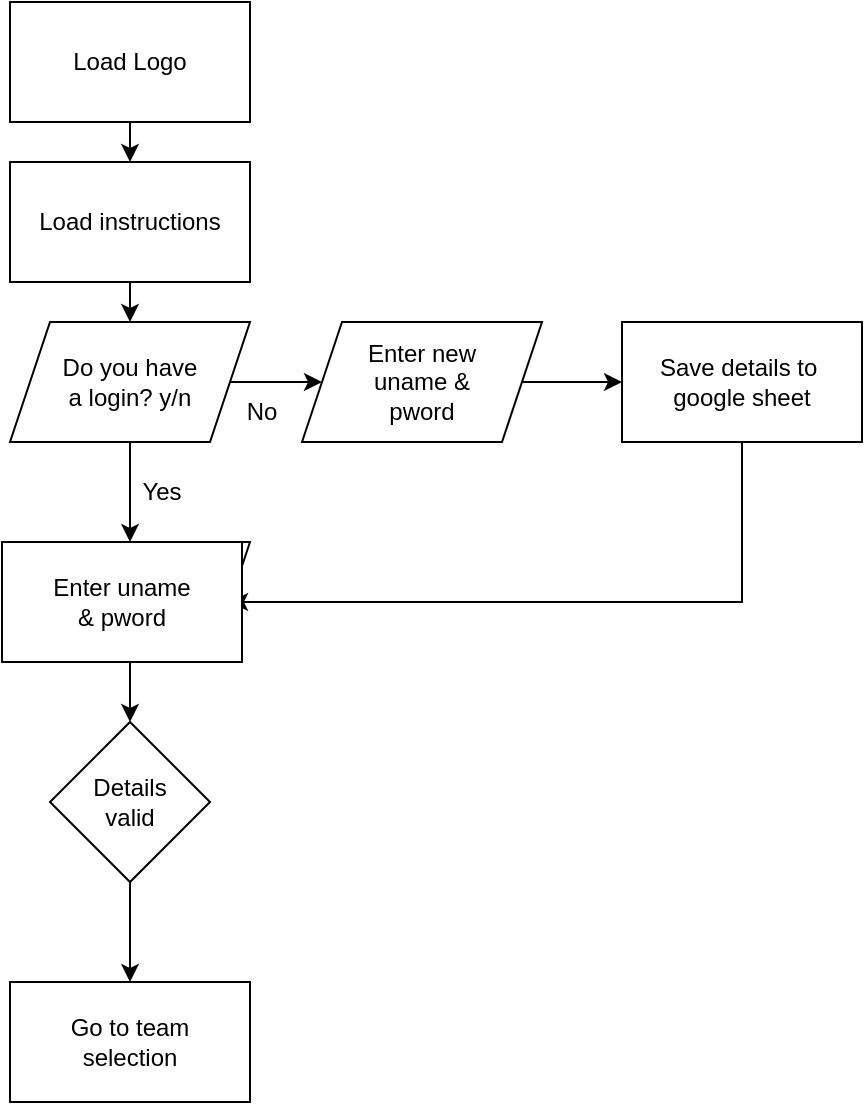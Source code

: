 <mxfile version="22.1.11" type="device" pages="3">
  <diagram id="C5RBs43oDa-KdzZeNtuy" name="welcome and login">
    <mxGraphModel dx="1026" dy="650" grid="1" gridSize="10" guides="1" tooltips="1" connect="1" arrows="1" fold="1" page="1" pageScale="1" pageWidth="827" pageHeight="1169" background="#FFFFFF" math="0" shadow="0">
      <root>
        <mxCell id="WIyWlLk6GJQsqaUBKTNV-0" />
        <mxCell id="WIyWlLk6GJQsqaUBKTNV-1" parent="WIyWlLk6GJQsqaUBKTNV-0" />
        <mxCell id="vKtdDU81Kl_IgtTz4fY1-0" value="Load Logo" style="rounded=0;whiteSpace=wrap;html=1;" vertex="1" parent="WIyWlLk6GJQsqaUBKTNV-1">
          <mxGeometry x="354" y="40" width="120" height="60" as="geometry" />
        </mxCell>
        <mxCell id="vKtdDU81Kl_IgtTz4fY1-1" value="Load instructions" style="rounded=0;whiteSpace=wrap;html=1;" vertex="1" parent="WIyWlLk6GJQsqaUBKTNV-1">
          <mxGeometry x="354" y="120" width="120" height="60" as="geometry" />
        </mxCell>
        <mxCell id="vKtdDU81Kl_IgtTz4fY1-2" value="" style="endArrow=classic;html=1;rounded=0;entryX=0.5;entryY=0;entryDx=0;entryDy=0;exitX=0.5;exitY=1;exitDx=0;exitDy=0;" edge="1" parent="WIyWlLk6GJQsqaUBKTNV-1" source="vKtdDU81Kl_IgtTz4fY1-0" target="vKtdDU81Kl_IgtTz4fY1-1">
          <mxGeometry width="50" height="50" relative="1" as="geometry">
            <mxPoint x="390" y="360" as="sourcePoint" />
            <mxPoint x="440" y="310" as="targetPoint" />
          </mxGeometry>
        </mxCell>
        <mxCell id="vKtdDU81Kl_IgtTz4fY1-3" value="Do you have&lt;br&gt;a login? y/n" style="shape=parallelogram;perimeter=parallelogramPerimeter;whiteSpace=wrap;html=1;fixedSize=1;" vertex="1" parent="WIyWlLk6GJQsqaUBKTNV-1">
          <mxGeometry x="354" y="200" width="120" height="60" as="geometry" />
        </mxCell>
        <mxCell id="vKtdDU81Kl_IgtTz4fY1-4" value="" style="endArrow=classic;html=1;rounded=0;entryX=0.5;entryY=0;entryDx=0;entryDy=0;exitX=0.5;exitY=1;exitDx=0;exitDy=0;" edge="1" parent="WIyWlLk6GJQsqaUBKTNV-1" source="vKtdDU81Kl_IgtTz4fY1-1" target="vKtdDU81Kl_IgtTz4fY1-3">
          <mxGeometry width="50" height="50" relative="1" as="geometry">
            <mxPoint x="424" y="110" as="sourcePoint" />
            <mxPoint x="424" y="130" as="targetPoint" />
          </mxGeometry>
        </mxCell>
        <mxCell id="vKtdDU81Kl_IgtTz4fY1-5" value="Input uname&lt;br&gt;Input pword" style="shape=parallelogram;perimeter=parallelogramPerimeter;whiteSpace=wrap;html=1;fixedSize=1;" vertex="1" parent="WIyWlLk6GJQsqaUBKTNV-1">
          <mxGeometry x="354" y="310" width="120" height="60" as="geometry" />
        </mxCell>
        <mxCell id="vKtdDU81Kl_IgtTz4fY1-6" value="" style="endArrow=classic;html=1;rounded=0;exitX=0.5;exitY=1;exitDx=0;exitDy=0;entryX=0.5;entryY=0;entryDx=0;entryDy=0;" edge="1" parent="WIyWlLk6GJQsqaUBKTNV-1" source="vKtdDU81Kl_IgtTz4fY1-3" target="vKtdDU81Kl_IgtTz4fY1-5">
          <mxGeometry width="50" height="50" relative="1" as="geometry">
            <mxPoint x="390" y="360" as="sourcePoint" />
            <mxPoint x="440" y="310" as="targetPoint" />
          </mxGeometry>
        </mxCell>
        <mxCell id="vKtdDU81Kl_IgtTz4fY1-7" value="Yes" style="text;html=1;strokeColor=none;fillColor=none;align=center;verticalAlign=middle;whiteSpace=wrap;rounded=0;" vertex="1" parent="WIyWlLk6GJQsqaUBKTNV-1">
          <mxGeometry x="400" y="270" width="60" height="30" as="geometry" />
        </mxCell>
        <mxCell id="vKtdDU81Kl_IgtTz4fY1-8" value="Enter new&lt;br&gt;uname &amp;amp;&lt;br&gt;pword" style="shape=parallelogram;perimeter=parallelogramPerimeter;whiteSpace=wrap;html=1;fixedSize=1;" vertex="1" parent="WIyWlLk6GJQsqaUBKTNV-1">
          <mxGeometry x="500" y="200" width="120" height="60" as="geometry" />
        </mxCell>
        <mxCell id="vKtdDU81Kl_IgtTz4fY1-9" value="" style="endArrow=classic;html=1;rounded=0;exitX=1;exitY=0.5;exitDx=0;exitDy=0;entryX=0;entryY=0.5;entryDx=0;entryDy=0;" edge="1" parent="WIyWlLk6GJQsqaUBKTNV-1" source="vKtdDU81Kl_IgtTz4fY1-3" target="vKtdDU81Kl_IgtTz4fY1-8">
          <mxGeometry width="50" height="50" relative="1" as="geometry">
            <mxPoint x="390" y="360" as="sourcePoint" />
            <mxPoint x="440" y="310" as="targetPoint" />
          </mxGeometry>
        </mxCell>
        <mxCell id="vKtdDU81Kl_IgtTz4fY1-10" value="No" style="text;html=1;strokeColor=none;fillColor=none;align=center;verticalAlign=middle;whiteSpace=wrap;rounded=0;" vertex="1" parent="WIyWlLk6GJQsqaUBKTNV-1">
          <mxGeometry x="450" y="230" width="60" height="30" as="geometry" />
        </mxCell>
        <mxCell id="vKtdDU81Kl_IgtTz4fY1-11" value="Save details to&amp;nbsp;&lt;br&gt;google sheet" style="rounded=0;whiteSpace=wrap;html=1;" vertex="1" parent="WIyWlLk6GJQsqaUBKTNV-1">
          <mxGeometry x="660" y="200" width="120" height="60" as="geometry" />
        </mxCell>
        <mxCell id="vKtdDU81Kl_IgtTz4fY1-12" value="" style="endArrow=classic;html=1;rounded=0;entryX=0;entryY=0.5;entryDx=0;entryDy=0;exitX=1;exitY=0.5;exitDx=0;exitDy=0;" edge="1" parent="WIyWlLk6GJQsqaUBKTNV-1" source="vKtdDU81Kl_IgtTz4fY1-8" target="vKtdDU81Kl_IgtTz4fY1-11">
          <mxGeometry width="50" height="50" relative="1" as="geometry">
            <mxPoint x="390" y="360" as="sourcePoint" />
            <mxPoint x="440" y="310" as="targetPoint" />
          </mxGeometry>
        </mxCell>
        <mxCell id="vKtdDU81Kl_IgtTz4fY1-13" value="" style="endArrow=classic;html=1;rounded=0;exitX=0.5;exitY=1;exitDx=0;exitDy=0;entryX=1;entryY=0.5;entryDx=0;entryDy=0;" edge="1" parent="WIyWlLk6GJQsqaUBKTNV-1" source="vKtdDU81Kl_IgtTz4fY1-11" target="vKtdDU81Kl_IgtTz4fY1-5">
          <mxGeometry width="50" height="50" relative="1" as="geometry">
            <mxPoint x="390" y="360" as="sourcePoint" />
            <mxPoint x="440" y="310" as="targetPoint" />
            <Array as="points">
              <mxPoint x="720" y="300" />
              <mxPoint x="720" y="340" />
            </Array>
          </mxGeometry>
        </mxCell>
        <mxCell id="vKtdDU81Kl_IgtTz4fY1-14" value="Details&lt;br&gt;valid" style="rhombus;whiteSpace=wrap;html=1;" vertex="1" parent="WIyWlLk6GJQsqaUBKTNV-1">
          <mxGeometry x="374" y="400" width="80" height="80" as="geometry" />
        </mxCell>
        <mxCell id="vKtdDU81Kl_IgtTz4fY1-16" value="" style="endArrow=classic;html=1;rounded=0;exitX=0.5;exitY=1;exitDx=0;exitDy=0;entryX=0.5;entryY=0;entryDx=0;entryDy=0;" edge="1" parent="WIyWlLk6GJQsqaUBKTNV-1" source="vKtdDU81Kl_IgtTz4fY1-5" target="vKtdDU81Kl_IgtTz4fY1-14">
          <mxGeometry width="50" height="50" relative="1" as="geometry">
            <mxPoint x="390" y="360" as="sourcePoint" />
            <mxPoint x="440" y="310" as="targetPoint" />
          </mxGeometry>
        </mxCell>
        <mxCell id="vKtdDU81Kl_IgtTz4fY1-19" value="Enter uname&lt;br&gt;&amp;amp; pword" style="rounded=0;whiteSpace=wrap;html=1;" vertex="1" parent="WIyWlLk6GJQsqaUBKTNV-1">
          <mxGeometry x="350" y="310" width="120" height="60" as="geometry" />
        </mxCell>
        <mxCell id="vKtdDU81Kl_IgtTz4fY1-21" value="" style="endArrow=classic;html=1;rounded=0;exitX=0.5;exitY=1;exitDx=0;exitDy=0;" edge="1" parent="WIyWlLk6GJQsqaUBKTNV-1" source="vKtdDU81Kl_IgtTz4fY1-14">
          <mxGeometry width="50" height="50" relative="1" as="geometry">
            <mxPoint x="390" y="360" as="sourcePoint" />
            <mxPoint x="414" y="530" as="targetPoint" />
          </mxGeometry>
        </mxCell>
        <mxCell id="vKtdDU81Kl_IgtTz4fY1-24" value="Go to team&lt;br&gt;selection" style="rounded=0;whiteSpace=wrap;html=1;" vertex="1" parent="WIyWlLk6GJQsqaUBKTNV-1">
          <mxGeometry x="354" y="530" width="120" height="60" as="geometry" />
        </mxCell>
      </root>
    </mxGraphModel>
  </diagram>
  <diagram id="acQmDboObx9o-aR4qZv6" name="selection">
    <mxGraphModel dx="1026" dy="650" grid="1" gridSize="10" guides="1" tooltips="1" connect="1" arrows="1" fold="1" page="1" pageScale="1" pageWidth="827" pageHeight="1169" background="#FFFFFF" math="0" shadow="0">
      <root>
        <mxCell id="0" />
        <mxCell id="1" parent="0" />
        <mxCell id="IspezRcyNSEwKfG-56qf-1" value="call away&lt;br&gt;players&lt;br&gt;from sheet" style="shape=cylinder3;whiteSpace=wrap;html=1;boundedLbl=1;backgroundOutline=1;size=15;" vertex="1" parent="1">
          <mxGeometry x="210" y="360" width="60" height="100" as="geometry" />
        </mxCell>
        <mxCell id="IspezRcyNSEwKfG-56qf-2" value="Output away &lt;br&gt;player info" style="rounded=0;whiteSpace=wrap;html=1;" vertex="1" parent="1">
          <mxGeometry x="180" y="510" width="120" height="60" as="geometry" />
        </mxCell>
        <mxCell id="IspezRcyNSEwKfG-56qf-3" value="" style="endArrow=classic;html=1;rounded=0;exitX=0.5;exitY=1;exitDx=0;exitDy=0;exitPerimeter=0;entryX=0.5;entryY=0;entryDx=0;entryDy=0;" edge="1" parent="1" source="IspezRcyNSEwKfG-56qf-1" target="IspezRcyNSEwKfG-56qf-2">
          <mxGeometry width="50" height="50" relative="1" as="geometry">
            <mxPoint x="238" y="470" as="sourcePoint" />
            <mxPoint x="238" y="510" as="targetPoint" />
          </mxGeometry>
        </mxCell>
        <mxCell id="IspezRcyNSEwKfG-56qf-4" value="get all players that are not LIV" style="shape=cylinder3;whiteSpace=wrap;html=1;boundedLbl=1;backgroundOutline=1;size=15;" vertex="1" parent="1">
          <mxGeometry x="50" y="20" width="60" height="100" as="geometry" />
        </mxCell>
        <mxCell id="1sX39Fmm3sN_W1HfxPrc-1" value="Print available players in position order" style="rounded=0;whiteSpace=wrap;html=1;" vertex="1" parent="1">
          <mxGeometry x="20" y="150" width="120" height="60" as="geometry" />
        </mxCell>
        <mxCell id="1sX39Fmm3sN_W1HfxPrc-2" value="Have 11 players been selected" style="rhombus;whiteSpace=wrap;html=1;" vertex="1" parent="1">
          <mxGeometry x="180" y="120" width="116" height="120" as="geometry" />
        </mxCell>
        <mxCell id="1sX39Fmm3sN_W1HfxPrc-3" value="User to select a player" style="shape=parallelogram;perimeter=parallelogramPerimeter;whiteSpace=wrap;html=1;fixedSize=1;" vertex="1" parent="1">
          <mxGeometry x="320" y="150" width="120" height="60" as="geometry" />
        </mxCell>
        <mxCell id="1sX39Fmm3sN_W1HfxPrc-4" value="Add player to home team list" style="rounded=0;whiteSpace=wrap;html=1;" vertex="1" parent="1">
          <mxGeometry x="450" y="260" width="120" height="60" as="geometry" />
        </mxCell>
        <mxCell id="1sX39Fmm3sN_W1HfxPrc-5" value="Valid ID&lt;br&gt;input" style="rhombus;whiteSpace=wrap;html=1;" vertex="1" parent="1">
          <mxGeometry x="470" y="140" width="80" height="80" as="geometry" />
        </mxCell>
        <mxCell id="1sX39Fmm3sN_W1HfxPrc-6" value="" style="endArrow=classic;html=1;rounded=0;exitX=0.5;exitY=1;exitDx=0;exitDy=0;exitPerimeter=0;entryX=0.5;entryY=0;entryDx=0;entryDy=0;" edge="1" parent="1" source="IspezRcyNSEwKfG-56qf-4" target="1sX39Fmm3sN_W1HfxPrc-1">
          <mxGeometry width="50" height="50" relative="1" as="geometry">
            <mxPoint x="190" y="280" as="sourcePoint" />
            <mxPoint x="240" y="230" as="targetPoint" />
          </mxGeometry>
        </mxCell>
        <mxCell id="1sX39Fmm3sN_W1HfxPrc-7" value="" style="endArrow=classic;html=1;rounded=0;exitX=1;exitY=0.5;exitDx=0;exitDy=0;entryX=0;entryY=0.5;entryDx=0;entryDy=0;" edge="1" parent="1" source="1sX39Fmm3sN_W1HfxPrc-1" target="1sX39Fmm3sN_W1HfxPrc-2">
          <mxGeometry width="50" height="50" relative="1" as="geometry">
            <mxPoint x="190" y="280" as="sourcePoint" />
            <mxPoint x="240" y="230" as="targetPoint" />
          </mxGeometry>
        </mxCell>
        <mxCell id="1sX39Fmm3sN_W1HfxPrc-8" value="" style="endArrow=classic;html=1;rounded=0;entryX=0;entryY=0.5;entryDx=0;entryDy=0;exitX=1;exitY=0.5;exitDx=0;exitDy=0;" edge="1" parent="1" source="1sX39Fmm3sN_W1HfxPrc-2" target="1sX39Fmm3sN_W1HfxPrc-3">
          <mxGeometry width="50" height="50" relative="1" as="geometry">
            <mxPoint x="190" y="280" as="sourcePoint" />
            <mxPoint x="240" y="230" as="targetPoint" />
          </mxGeometry>
        </mxCell>
        <mxCell id="1sX39Fmm3sN_W1HfxPrc-9" value="" style="endArrow=classic;html=1;rounded=0;exitX=1;exitY=0.5;exitDx=0;exitDy=0;entryX=0;entryY=0.5;entryDx=0;entryDy=0;" edge="1" parent="1" source="1sX39Fmm3sN_W1HfxPrc-3" target="1sX39Fmm3sN_W1HfxPrc-5">
          <mxGeometry width="50" height="50" relative="1" as="geometry">
            <mxPoint x="190" y="280" as="sourcePoint" />
            <mxPoint x="240" y="230" as="targetPoint" />
          </mxGeometry>
        </mxCell>
        <mxCell id="1sX39Fmm3sN_W1HfxPrc-10" value="" style="endArrow=classic;html=1;rounded=0;exitX=0.5;exitY=1;exitDx=0;exitDy=0;entryX=0.5;entryY=0;entryDx=0;entryDy=0;" edge="1" parent="1" source="1sX39Fmm3sN_W1HfxPrc-5" target="1sX39Fmm3sN_W1HfxPrc-4">
          <mxGeometry width="50" height="50" relative="1" as="geometry">
            <mxPoint x="190" y="280" as="sourcePoint" />
            <mxPoint x="240" y="230" as="targetPoint" />
          </mxGeometry>
        </mxCell>
        <mxCell id="tYFS4sS8aVmFrpJhcyCD-1" value="No" style="text;html=1;strokeColor=none;fillColor=none;align=center;verticalAlign=middle;whiteSpace=wrap;rounded=0;" vertex="1" parent="1">
          <mxGeometry x="280" y="150" width="60" height="30" as="geometry" />
        </mxCell>
        <mxCell id="tYFS4sS8aVmFrpJhcyCD-2" value="No" style="text;html=1;strokeColor=none;fillColor=none;align=center;verticalAlign=middle;whiteSpace=wrap;rounded=0;" vertex="1" parent="1">
          <mxGeometry x="410" y="70" width="60" height="30" as="geometry" />
        </mxCell>
        <mxCell id="tYFS4sS8aVmFrpJhcyCD-3" value="" style="endArrow=classic;html=1;rounded=0;exitX=0.5;exitY=0;exitDx=0;exitDy=0;entryX=0.5;entryY=0;entryDx=0;entryDy=0;" edge="1" parent="1" source="1sX39Fmm3sN_W1HfxPrc-5" target="1sX39Fmm3sN_W1HfxPrc-3">
          <mxGeometry width="50" height="50" relative="1" as="geometry">
            <mxPoint x="190" y="280" as="sourcePoint" />
            <mxPoint x="240" y="230" as="targetPoint" />
            <Array as="points">
              <mxPoint x="510" y="100" />
              <mxPoint x="380" y="100" />
            </Array>
          </mxGeometry>
        </mxCell>
        <mxCell id="tYFS4sS8aVmFrpJhcyCD-4" value="" style="endArrow=classic;html=1;rounded=0;entryX=0.5;entryY=0;entryDx=0;entryDy=0;exitX=1;exitY=0.5;exitDx=0;exitDy=0;" edge="1" parent="1" source="1sX39Fmm3sN_W1HfxPrc-4" target="1sX39Fmm3sN_W1HfxPrc-2">
          <mxGeometry width="50" height="50" relative="1" as="geometry">
            <mxPoint x="600" y="280" as="sourcePoint" />
            <mxPoint x="240" y="230" as="targetPoint" />
            <Array as="points">
              <mxPoint x="600" y="290" />
              <mxPoint x="600" y="60" />
              <mxPoint x="238" y="60" />
            </Array>
          </mxGeometry>
        </mxCell>
        <mxCell id="tYFS4sS8aVmFrpJhcyCD-5" value="" style="endArrow=classic;html=1;rounded=0;exitX=0.5;exitY=1;exitDx=0;exitDy=0;" edge="1" parent="1" source="1sX39Fmm3sN_W1HfxPrc-2" target="tYFS4sS8aVmFrpJhcyCD-6">
          <mxGeometry width="50" height="50" relative="1" as="geometry">
            <mxPoint x="190" y="280" as="sourcePoint" />
            <mxPoint x="240" y="290" as="targetPoint" />
          </mxGeometry>
        </mxCell>
        <mxCell id="tYFS4sS8aVmFrpJhcyCD-6" value="Output home&lt;br&gt;player info" style="rounded=0;whiteSpace=wrap;html=1;" vertex="1" parent="1">
          <mxGeometry x="180" y="270" width="120" height="60" as="geometry" />
        </mxCell>
        <mxCell id="tYFS4sS8aVmFrpJhcyCD-7" value="" style="endArrow=classic;html=1;rounded=0;exitX=0.5;exitY=1;exitDx=0;exitDy=0;entryX=0.5;entryY=0;entryDx=0;entryDy=0;entryPerimeter=0;" edge="1" parent="1" source="tYFS4sS8aVmFrpJhcyCD-6" target="IspezRcyNSEwKfG-56qf-1">
          <mxGeometry width="50" height="50" relative="1" as="geometry">
            <mxPoint x="280" y="280" as="sourcePoint" />
            <mxPoint x="330" y="230" as="targetPoint" />
          </mxGeometry>
        </mxCell>
        <mxCell id="9vvt1SxRH32wnlAbsyLi-1" value="Yes" style="text;html=1;strokeColor=none;fillColor=none;align=center;verticalAlign=middle;whiteSpace=wrap;rounded=0;" vertex="1" parent="1">
          <mxGeometry x="500" y="220" width="60" height="30" as="geometry" />
        </mxCell>
        <mxCell id="9vvt1SxRH32wnlAbsyLi-2" value="Yes" style="text;html=1;strokeColor=none;fillColor=none;align=center;verticalAlign=middle;whiteSpace=wrap;rounded=0;" vertex="1" parent="1">
          <mxGeometry x="230" y="240" width="60" height="30" as="geometry" />
        </mxCell>
        <mxCell id="DpwP6TfqjMUPdP3Kz0NA-1" value="" style="endArrow=classic;html=1;rounded=0;exitX=1;exitY=0.5;exitDx=0;exitDy=0;" edge="1" parent="1" source="IspezRcyNSEwKfG-56qf-2" target="DpwP6TfqjMUPdP3Kz0NA-2">
          <mxGeometry width="50" height="50" relative="1" as="geometry">
            <mxPoint x="280" y="280" as="sourcePoint" />
            <mxPoint x="410" y="540" as="targetPoint" />
          </mxGeometry>
        </mxCell>
        <mxCell id="DpwP6TfqjMUPdP3Kz0NA-2" value="Perform player adjustments" style="rounded=0;whiteSpace=wrap;html=1;" vertex="1" parent="1">
          <mxGeometry x="350" y="510" width="120" height="60" as="geometry" />
        </mxCell>
        <mxCell id="KbTjk_HXwkDs6jqwYGYj-1" value="Perform team calcs" style="rounded=0;whiteSpace=wrap;html=1;" vertex="1" parent="1">
          <mxGeometry x="510" y="510" width="120" height="60" as="geometry" />
        </mxCell>
        <mxCell id="KbTjk_HXwkDs6jqwYGYj-2" value="Go to match engine" style="rounded=0;whiteSpace=wrap;html=1;" vertex="1" parent="1">
          <mxGeometry x="670" y="510" width="120" height="60" as="geometry" />
        </mxCell>
        <mxCell id="KbTjk_HXwkDs6jqwYGYj-3" value="" style="endArrow=classic;html=1;rounded=0;exitX=1;exitY=0.5;exitDx=0;exitDy=0;entryX=0;entryY=0.5;entryDx=0;entryDy=0;" edge="1" parent="1" source="KbTjk_HXwkDs6jqwYGYj-1" target="KbTjk_HXwkDs6jqwYGYj-2">
          <mxGeometry width="50" height="50" relative="1" as="geometry">
            <mxPoint x="310" y="550" as="sourcePoint" />
            <mxPoint x="360" y="550" as="targetPoint" />
          </mxGeometry>
        </mxCell>
        <mxCell id="KbTjk_HXwkDs6jqwYGYj-4" value="" style="endArrow=classic;html=1;rounded=0;exitX=1;exitY=0.5;exitDx=0;exitDy=0;entryX=0;entryY=0.5;entryDx=0;entryDy=0;" edge="1" parent="1" source="DpwP6TfqjMUPdP3Kz0NA-2" target="KbTjk_HXwkDs6jqwYGYj-1">
          <mxGeometry width="50" height="50" relative="1" as="geometry">
            <mxPoint x="390" y="280" as="sourcePoint" />
            <mxPoint x="440" y="230" as="targetPoint" />
          </mxGeometry>
        </mxCell>
      </root>
    </mxGraphModel>
  </diagram>
  <diagram id="ZeG99PdoVDUyUdVfzDg8" name="Page-3">
    <mxGraphModel dx="1026" dy="650" grid="1" gridSize="10" guides="1" tooltips="1" connect="1" arrows="1" fold="1" page="1" pageScale="1" pageWidth="827" pageHeight="1169" math="0" shadow="0">
      <root>
        <mxCell id="0" />
        <mxCell id="1" parent="0" />
        <mxCell id="IQRajjLTKXPnrwIno9nj-1" value="Compare team values to calc team chances" style="rounded=0;whiteSpace=wrap;html=1;" vertex="1" parent="1">
          <mxGeometry x="154" y="100" width="120" height="60" as="geometry" />
        </mxCell>
        <mxCell id="IQRajjLTKXPnrwIno9nj-3" value="Use att/def stats to calc chances on target" style="rounded=0;whiteSpace=wrap;html=1;" vertex="1" parent="1">
          <mxGeometry x="154" y="200" width="120" height="60" as="geometry" />
        </mxCell>
        <mxCell id="IQRajjLTKXPnrwIno9nj-5" value="" style="endArrow=classic;html=1;rounded=0;exitX=0.5;exitY=1;exitDx=0;exitDy=0;entryX=0.5;entryY=0;entryDx=0;entryDy=0;" edge="1" parent="1" source="IQRajjLTKXPnrwIno9nj-1" target="IQRajjLTKXPnrwIno9nj-3">
          <mxGeometry width="50" height="50" relative="1" as="geometry">
            <mxPoint x="190" y="440" as="sourcePoint" />
            <mxPoint x="240" y="390" as="targetPoint" />
          </mxGeometry>
        </mxCell>
        <mxCell id="IQRajjLTKXPnrwIno9nj-6" value="User chances created to determine possession stats" style="rounded=0;whiteSpace=wrap;html=1;" vertex="1" parent="1">
          <mxGeometry x="154" y="300" width="120" height="60" as="geometry" />
        </mxCell>
        <mxCell id="IQRajjLTKXPnrwIno9nj-7" value="" style="endArrow=classic;html=1;rounded=0;exitX=0.5;exitY=1;exitDx=0;exitDy=0;entryX=0.5;entryY=0;entryDx=0;entryDy=0;" edge="1" parent="1" source="IQRajjLTKXPnrwIno9nj-3" target="IQRajjLTKXPnrwIno9nj-6">
          <mxGeometry width="50" height="50" relative="1" as="geometry">
            <mxPoint x="190" y="440" as="sourcePoint" />
            <mxPoint x="240" y="390" as="targetPoint" />
          </mxGeometry>
        </mxCell>
        <mxCell id="IQRajjLTKXPnrwIno9nj-8" value="calculate how many goals are scored" style="rounded=0;whiteSpace=wrap;html=1;" vertex="1" parent="1">
          <mxGeometry x="154" y="400" width="120" height="60" as="geometry" />
        </mxCell>
        <mxCell id="IQRajjLTKXPnrwIno9nj-9" value="" style="endArrow=classic;html=1;rounded=0;exitX=0.5;exitY=1;exitDx=0;exitDy=0;entryX=0.5;entryY=0;entryDx=0;entryDy=0;" edge="1" parent="1" source="IQRajjLTKXPnrwIno9nj-6" target="IQRajjLTKXPnrwIno9nj-8">
          <mxGeometry width="50" height="50" relative="1" as="geometry">
            <mxPoint x="190" y="440" as="sourcePoint" />
            <mxPoint x="240" y="390" as="targetPoint" />
          </mxGeometry>
        </mxCell>
        <mxCell id="IQRajjLTKXPnrwIno9nj-11" value="Generate number of goals scored" style="rounded=0;whiteSpace=wrap;html=1;" vertex="1" parent="1">
          <mxGeometry x="354" y="100" width="120" height="60" as="geometry" />
        </mxCell>
        <mxCell id="IQRajjLTKXPnrwIno9nj-12" value="Generate who scored and assissted the goals" style="rounded=0;whiteSpace=wrap;html=1;" vertex="1" parent="1">
          <mxGeometry x="354" y="300" width="120" height="60" as="geometry" />
        </mxCell>
        <mxCell id="IQRajjLTKXPnrwIno9nj-14" value="" style="endArrow=classic;html=1;rounded=0;exitX=1;exitY=0.5;exitDx=0;exitDy=0;entryX=0;entryY=0.5;entryDx=0;entryDy=0;" edge="1" parent="1" source="IQRajjLTKXPnrwIno9nj-8" target="IQRajjLTKXPnrwIno9nj-11">
          <mxGeometry width="50" height="50" relative="1" as="geometry">
            <mxPoint x="190" y="440" as="sourcePoint" />
            <mxPoint x="240" y="390" as="targetPoint" />
            <Array as="points">
              <mxPoint x="314" y="430" />
              <mxPoint x="314" y="130" />
            </Array>
          </mxGeometry>
        </mxCell>
        <mxCell id="IQRajjLTKXPnrwIno9nj-15" value="" style="endArrow=classic;html=1;rounded=0;exitX=0.5;exitY=1;exitDx=0;exitDy=0;" edge="1" parent="1" source="IQRajjLTKXPnrwIno9nj-11">
          <mxGeometry width="50" height="50" relative="1" as="geometry">
            <mxPoint x="190" y="440" as="sourcePoint" />
            <mxPoint x="414" y="200" as="targetPoint" />
          </mxGeometry>
        </mxCell>
        <mxCell id="IQRajjLTKXPnrwIno9nj-16" value="Output goal info" style="rounded=0;whiteSpace=wrap;html=1;" vertex="1" parent="1">
          <mxGeometry x="354" y="400" width="120" height="60" as="geometry" />
        </mxCell>
        <mxCell id="IQRajjLTKXPnrwIno9nj-17" value="" style="endArrow=classic;html=1;rounded=0;exitX=0.5;exitY=1;exitDx=0;exitDy=0;entryX=0.5;entryY=0;entryDx=0;entryDy=0;" edge="1" parent="1" source="IQRajjLTKXPnrwIno9nj-12" target="IQRajjLTKXPnrwIno9nj-16">
          <mxGeometry width="50" height="50" relative="1" as="geometry">
            <mxPoint x="504" y="440" as="sourcePoint" />
            <mxPoint x="554" y="390" as="targetPoint" />
          </mxGeometry>
        </mxCell>
        <mxCell id="IQRajjLTKXPnrwIno9nj-18" value="" style="endArrow=classic;html=1;rounded=0;exitX=1;exitY=0.5;exitDx=0;exitDy=0;entryX=0;entryY=0.5;entryDx=0;entryDy=0;" edge="1" parent="1" source="IQRajjLTKXPnrwIno9nj-16" target="IQRajjLTKXPnrwIno9nj-19">
          <mxGeometry width="50" height="50" relative="1" as="geometry">
            <mxPoint x="504" y="440" as="sourcePoint" />
            <mxPoint x="274" y="635" as="targetPoint" />
            <Array as="points">
              <mxPoint x="514" y="430" />
              <mxPoint x="514" y="130" />
            </Array>
          </mxGeometry>
        </mxCell>
        <mxCell id="IQRajjLTKXPnrwIno9nj-19" value="Find the player with the highest perf in each team and output motm info" style="rounded=0;whiteSpace=wrap;html=1;" vertex="1" parent="1">
          <mxGeometry x="554" y="100" width="120" height="60" as="geometry" />
        </mxCell>
        <mxCell id="IQRajjLTKXPnrwIno9nj-21" value="Generate top 5 most likely assisters and scorers" style="rounded=0;whiteSpace=wrap;html=1;" vertex="1" parent="1">
          <mxGeometry x="354" y="200" width="120" height="60" as="geometry" />
        </mxCell>
        <mxCell id="IQRajjLTKXPnrwIno9nj-22" value="" style="endArrow=classic;html=1;rounded=0;exitX=0.5;exitY=1;exitDx=0;exitDy=0;entryX=0.5;entryY=0;entryDx=0;entryDy=0;" edge="1" parent="1" source="IQRajjLTKXPnrwIno9nj-21" target="IQRajjLTKXPnrwIno9nj-12">
          <mxGeometry width="50" height="50" relative="1" as="geometry">
            <mxPoint x="504" y="440" as="sourcePoint" />
            <mxPoint x="554" y="390" as="targetPoint" />
          </mxGeometry>
        </mxCell>
      </root>
    </mxGraphModel>
  </diagram>
</mxfile>
